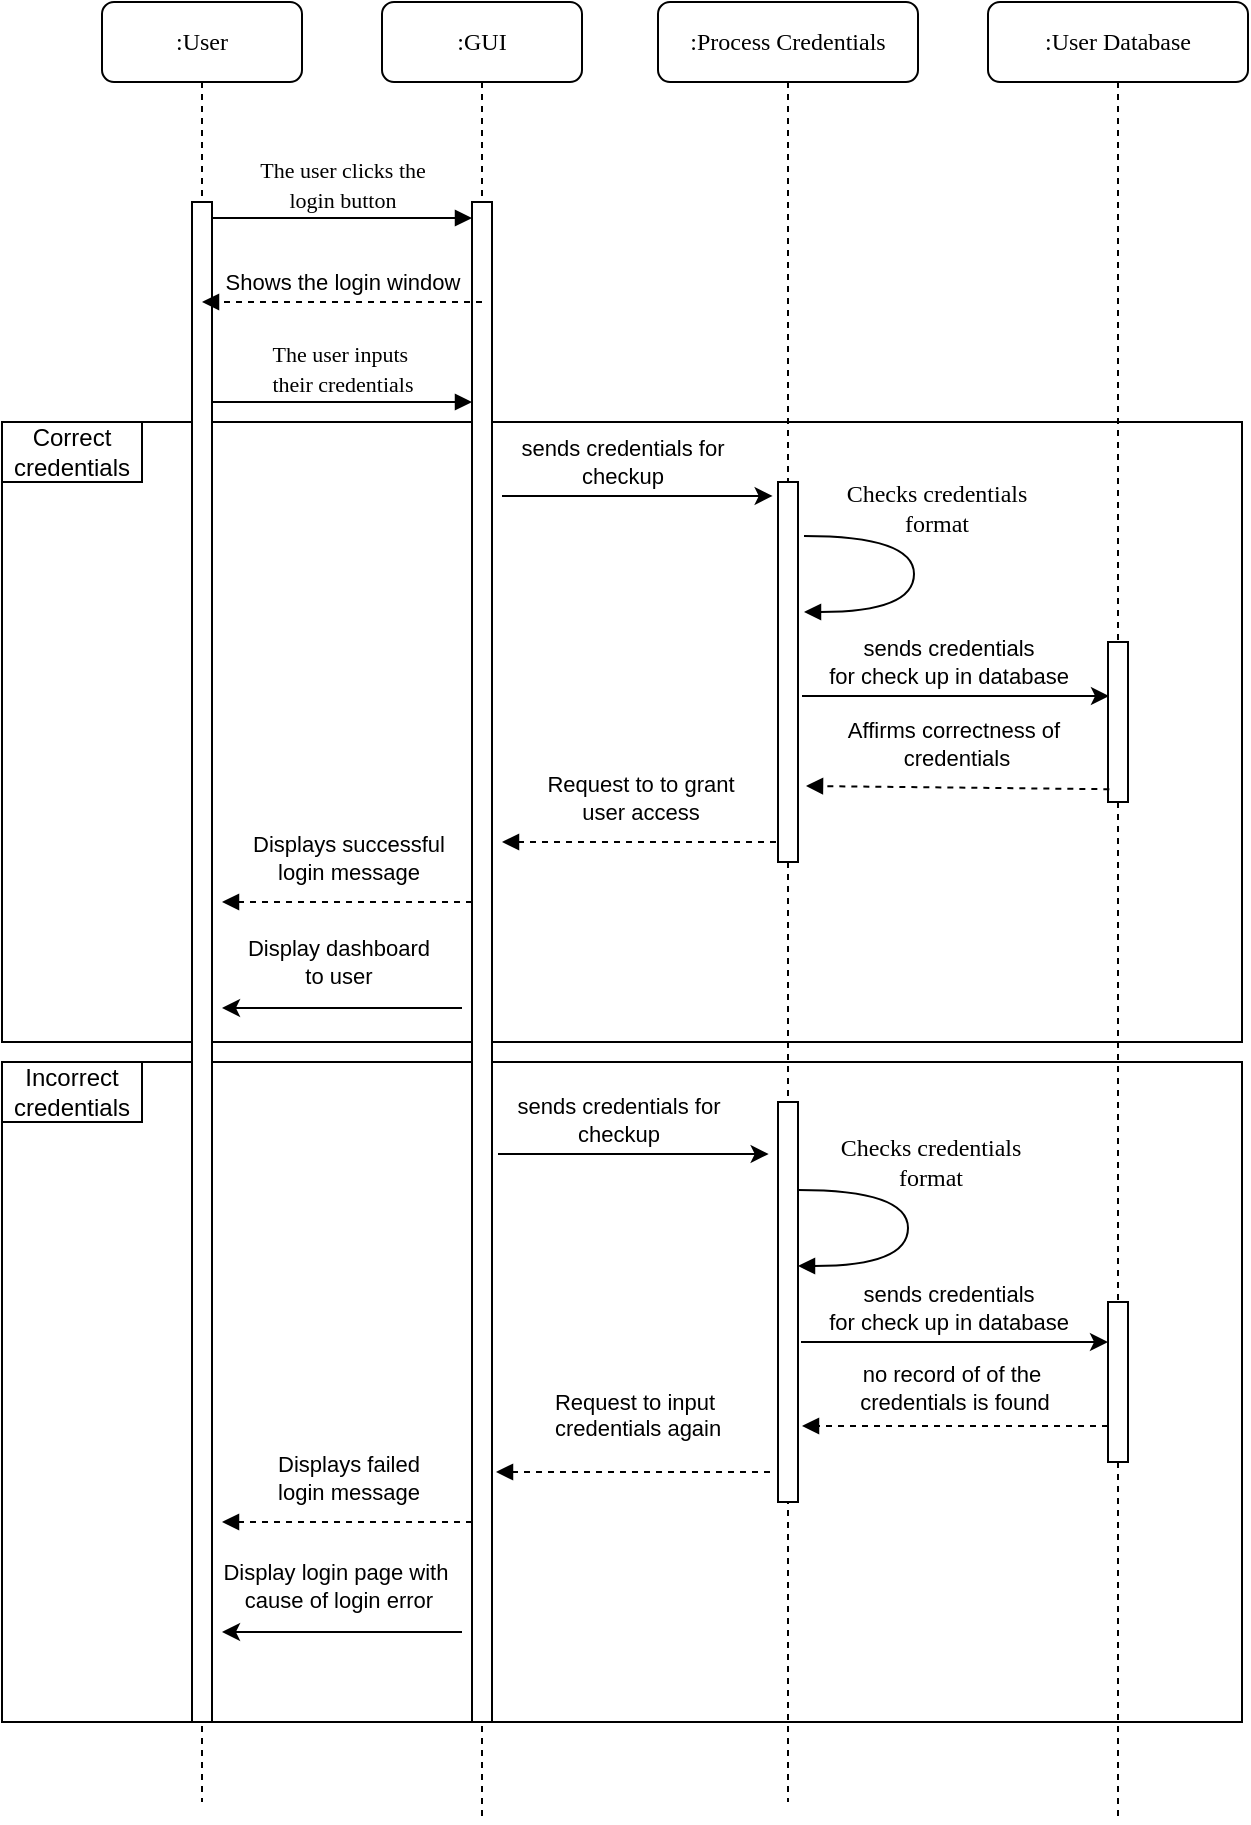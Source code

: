 <mxfile version="24.7.17">
  <diagram name="Page-1" id="13e1069c-82ec-6db2-03f1-153e76fe0fe0">
    <mxGraphModel dx="1213" dy="663" grid="1" gridSize="10" guides="1" tooltips="1" connect="1" arrows="1" fold="1" page="1" pageScale="1" pageWidth="1100" pageHeight="850" background="none" math="0" shadow="0">
      <root>
        <mxCell id="0" />
        <mxCell id="1" parent="0" />
        <mxCell id="_YgqkLYI4GzV4CjIsU5T-50" value="" style="rounded=0;whiteSpace=wrap;html=1;" vertex="1" parent="1">
          <mxGeometry x="50" y="610" width="620" height="330" as="geometry" />
        </mxCell>
        <mxCell id="_YgqkLYI4GzV4CjIsU5T-29" value="" style="rounded=0;whiteSpace=wrap;html=1;" vertex="1" parent="1">
          <mxGeometry x="50" y="290" width="620" height="310" as="geometry" />
        </mxCell>
        <mxCell id="7baba1c4bc27f4b0-2" value=":GUI" style="shape=umlLifeline;perimeter=lifelinePerimeter;whiteSpace=wrap;html=1;container=1;collapsible=0;recursiveResize=0;outlineConnect=0;rounded=1;shadow=0;comic=0;labelBackgroundColor=none;strokeWidth=1;fontFamily=Verdana;fontSize=12;align=center;" parent="1" vertex="1">
          <mxGeometry x="240" y="80" width="100" height="910" as="geometry" />
        </mxCell>
        <mxCell id="7baba1c4bc27f4b0-10" value="" style="html=1;points=[];perimeter=orthogonalPerimeter;rounded=0;shadow=0;comic=0;labelBackgroundColor=none;strokeWidth=1;fontFamily=Verdana;fontSize=12;align=center;" parent="7baba1c4bc27f4b0-2" vertex="1">
          <mxGeometry x="45" y="100" width="10" height="760" as="geometry" />
        </mxCell>
        <mxCell id="_YgqkLYI4GzV4CjIsU5T-8" value="&lt;font style=&quot;font-size: 11px;&quot;&gt;The user inputs&amp;nbsp;&lt;br&gt;their credentials&lt;/font&gt;" style="html=1;verticalAlign=bottom;endArrow=block;entryX=0;entryY=0;labelBackgroundColor=none;fontFamily=Verdana;fontSize=12;edgeStyle=elbowEdgeStyle;elbow=vertical;" edge="1" parent="7baba1c4bc27f4b0-2">
          <mxGeometry relative="1" as="geometry">
            <mxPoint x="-85" y="200" as="sourcePoint" />
            <mxPoint x="45" y="200" as="targetPoint" />
          </mxGeometry>
        </mxCell>
        <mxCell id="_YgqkLYI4GzV4CjIsU5T-19" value="" style="html=1;verticalAlign=bottom;labelBackgroundColor=none;endArrow=block;endFill=1;dashed=1;rounded=0;exitX=0.067;exitY=0.92;exitDx=0;exitDy=0;exitPerimeter=0;" edge="1" parent="7baba1c4bc27f4b0-2">
          <mxGeometry width="160" relative="1" as="geometry">
            <mxPoint x="197" y="420" as="sourcePoint" />
            <mxPoint x="60" y="420" as="targetPoint" />
          </mxGeometry>
        </mxCell>
        <mxCell id="_YgqkLYI4GzV4CjIsU5T-20" value="Request to to grant&lt;br&gt;user access" style="edgeLabel;html=1;align=center;verticalAlign=middle;resizable=0;points=[];" vertex="1" connectable="0" parent="_YgqkLYI4GzV4CjIsU5T-19">
          <mxGeometry x="0.101" y="-1" relative="1" as="geometry">
            <mxPoint x="7" y="-21" as="offset" />
          </mxGeometry>
        </mxCell>
        <mxCell id="_YgqkLYI4GzV4CjIsU5T-46" value="" style="html=1;verticalAlign=bottom;labelBackgroundColor=none;endArrow=block;endFill=1;dashed=1;rounded=0;exitX=0.067;exitY=0.92;exitDx=0;exitDy=0;exitPerimeter=0;" edge="1" parent="7baba1c4bc27f4b0-2">
          <mxGeometry width="160" relative="1" as="geometry">
            <mxPoint x="45" y="760" as="sourcePoint" />
            <mxPoint x="-80" y="760" as="targetPoint" />
          </mxGeometry>
        </mxCell>
        <mxCell id="_YgqkLYI4GzV4CjIsU5T-47" value="Displays failed&lt;br&gt;login message" style="edgeLabel;html=1;align=center;verticalAlign=middle;resizable=0;points=[];" vertex="1" connectable="0" parent="_YgqkLYI4GzV4CjIsU5T-46">
          <mxGeometry x="0.101" y="-1" relative="1" as="geometry">
            <mxPoint x="7" y="-21" as="offset" />
          </mxGeometry>
        </mxCell>
        <mxCell id="_YgqkLYI4GzV4CjIsU5T-48" value="" style="endArrow=classic;html=1;rounded=0;" edge="1" parent="7baba1c4bc27f4b0-2">
          <mxGeometry width="50" height="50" relative="1" as="geometry">
            <mxPoint x="40" y="815" as="sourcePoint" />
            <mxPoint x="-80" y="815" as="targetPoint" />
          </mxGeometry>
        </mxCell>
        <mxCell id="_YgqkLYI4GzV4CjIsU5T-49" value="Display login page with&amp;nbsp;&lt;br&gt;cause of login error" style="edgeLabel;html=1;align=center;verticalAlign=middle;resizable=0;points=[];" vertex="1" connectable="0" parent="_YgqkLYI4GzV4CjIsU5T-48">
          <mxGeometry x="0.034" y="5" relative="1" as="geometry">
            <mxPoint y="-28" as="offset" />
          </mxGeometry>
        </mxCell>
        <mxCell id="7baba1c4bc27f4b0-8" value=":User" style="shape=umlLifeline;perimeter=lifelinePerimeter;whiteSpace=wrap;html=1;container=1;collapsible=0;recursiveResize=0;outlineConnect=0;rounded=1;shadow=0;comic=0;labelBackgroundColor=none;strokeWidth=1;fontFamily=Verdana;fontSize=12;align=center;" parent="1" vertex="1">
          <mxGeometry x="100" y="80" width="100" height="900" as="geometry" />
        </mxCell>
        <mxCell id="7baba1c4bc27f4b0-9" value="" style="html=1;points=[];perimeter=orthogonalPerimeter;rounded=0;shadow=0;comic=0;labelBackgroundColor=none;strokeWidth=1;fontFamily=Verdana;fontSize=12;align=center;" parent="7baba1c4bc27f4b0-8" vertex="1">
          <mxGeometry x="45" y="100" width="10" height="760" as="geometry" />
        </mxCell>
        <mxCell id="_YgqkLYI4GzV4CjIsU5T-21" value="" style="html=1;verticalAlign=bottom;labelBackgroundColor=none;endArrow=block;endFill=1;dashed=1;rounded=0;exitX=0.067;exitY=0.92;exitDx=0;exitDy=0;exitPerimeter=0;" edge="1" parent="7baba1c4bc27f4b0-8">
          <mxGeometry width="160" relative="1" as="geometry">
            <mxPoint x="185" y="450" as="sourcePoint" />
            <mxPoint x="60" y="450" as="targetPoint" />
          </mxGeometry>
        </mxCell>
        <mxCell id="_YgqkLYI4GzV4CjIsU5T-22" value="Displays successful&lt;br&gt;login message" style="edgeLabel;html=1;align=center;verticalAlign=middle;resizable=0;points=[];" vertex="1" connectable="0" parent="_YgqkLYI4GzV4CjIsU5T-21">
          <mxGeometry x="0.101" y="-1" relative="1" as="geometry">
            <mxPoint x="7" y="-21" as="offset" />
          </mxGeometry>
        </mxCell>
        <mxCell id="7baba1c4bc27f4b0-11" value="&lt;font style=&quot;font-size: 11px;&quot;&gt;The user clicks the&lt;br&gt;login button&lt;/font&gt;" style="html=1;verticalAlign=bottom;endArrow=block;entryX=0;entryY=0;labelBackgroundColor=none;fontFamily=Verdana;fontSize=12;edgeStyle=elbowEdgeStyle;elbow=vertical;" parent="1" edge="1">
          <mxGeometry relative="1" as="geometry">
            <mxPoint x="155" y="188" as="sourcePoint" />
            <mxPoint x="285" y="188.0" as="targetPoint" />
          </mxGeometry>
        </mxCell>
        <mxCell id="_YgqkLYI4GzV4CjIsU5T-3" value=":User Database" style="shape=umlLifeline;perimeter=lifelinePerimeter;whiteSpace=wrap;html=1;container=1;collapsible=0;recursiveResize=0;outlineConnect=0;rounded=1;shadow=0;comic=0;labelBackgroundColor=none;strokeWidth=1;fontFamily=Verdana;fontSize=12;align=center;" vertex="1" parent="1">
          <mxGeometry x="543" y="80" width="130" height="910" as="geometry" />
        </mxCell>
        <mxCell id="_YgqkLYI4GzV4CjIsU5T-10" value="" style="html=1;points=[];perimeter=orthogonalPerimeter;rounded=0;shadow=0;comic=0;labelBackgroundColor=none;strokeWidth=1;fontFamily=Verdana;fontSize=12;align=center;" vertex="1" parent="_YgqkLYI4GzV4CjIsU5T-3">
          <mxGeometry x="60" y="320" width="10" height="80" as="geometry" />
        </mxCell>
        <mxCell id="_YgqkLYI4GzV4CjIsU5T-39" value="" style="endArrow=classic;html=1;rounded=0;" edge="1" parent="_YgqkLYI4GzV4CjIsU5T-3">
          <mxGeometry width="50" height="50" relative="1" as="geometry">
            <mxPoint x="-93.5" y="670" as="sourcePoint" />
            <mxPoint x="60" y="670.01" as="targetPoint" />
          </mxGeometry>
        </mxCell>
        <mxCell id="_YgqkLYI4GzV4CjIsU5T-40" value="sends credentials&lt;br&gt;for check up in database" style="edgeLabel;html=1;align=center;verticalAlign=middle;resizable=0;points=[];" vertex="1" connectable="0" parent="_YgqkLYI4GzV4CjIsU5T-39">
          <mxGeometry x="0.004" y="-2" relative="1" as="geometry">
            <mxPoint x="-4" y="-19" as="offset" />
          </mxGeometry>
        </mxCell>
        <mxCell id="_YgqkLYI4GzV4CjIsU5T-41" value="" style="html=1;points=[];perimeter=orthogonalPerimeter;rounded=0;shadow=0;comic=0;labelBackgroundColor=none;strokeWidth=1;fontFamily=Verdana;fontSize=12;align=center;" vertex="1" parent="_YgqkLYI4GzV4CjIsU5T-3">
          <mxGeometry x="60" y="650" width="10" height="80" as="geometry" />
        </mxCell>
        <mxCell id="_YgqkLYI4GzV4CjIsU5T-42" value="" style="html=1;verticalAlign=bottom;labelBackgroundColor=none;endArrow=block;endFill=1;dashed=1;rounded=0;exitX=0.067;exitY=0.92;exitDx=0;exitDy=0;exitPerimeter=0;" edge="1" parent="_YgqkLYI4GzV4CjIsU5T-3">
          <mxGeometry width="160" relative="1" as="geometry">
            <mxPoint x="60" y="712" as="sourcePoint" />
            <mxPoint x="-93" y="712" as="targetPoint" />
          </mxGeometry>
        </mxCell>
        <mxCell id="_YgqkLYI4GzV4CjIsU5T-43" value="no record of of the&amp;nbsp;&lt;br&gt;credentials is found" style="edgeLabel;html=1;align=center;verticalAlign=middle;resizable=0;points=[];" vertex="1" connectable="0" parent="_YgqkLYI4GzV4CjIsU5T-42">
          <mxGeometry x="0.101" y="-1" relative="1" as="geometry">
            <mxPoint x="7" y="-18" as="offset" />
          </mxGeometry>
        </mxCell>
        <mxCell id="_YgqkLYI4GzV4CjIsU5T-4" value="Checks credentials&lt;br&gt;format" style="html=1;verticalAlign=bottom;endArrow=block;labelBackgroundColor=none;fontFamily=Verdana;fontSize=12;elbow=vertical;edgeStyle=orthogonalEdgeStyle;curved=1;exitX=1.038;exitY=0.345;exitPerimeter=0;" edge="1" parent="1">
          <mxGeometry x="-0.216" y="11" relative="1" as="geometry">
            <mxPoint x="451" y="347" as="sourcePoint" />
            <mxPoint x="451" y="385" as="targetPoint" />
            <Array as="points">
              <mxPoint x="506" y="347" />
              <mxPoint x="506" y="385" />
            </Array>
            <mxPoint as="offset" />
          </mxGeometry>
        </mxCell>
        <mxCell id="_YgqkLYI4GzV4CjIsU5T-6" value="" style="html=1;verticalAlign=bottom;labelBackgroundColor=none;endArrow=block;endFill=1;dashed=1;rounded=0;" edge="1" parent="1" target="7baba1c4bc27f4b0-8">
          <mxGeometry width="160" relative="1" as="geometry">
            <mxPoint x="290" y="230" as="sourcePoint" />
            <mxPoint x="470" y="230" as="targetPoint" />
          </mxGeometry>
        </mxCell>
        <mxCell id="_YgqkLYI4GzV4CjIsU5T-7" value="Shows the login window" style="edgeLabel;html=1;align=center;verticalAlign=middle;resizable=0;points=[];" vertex="1" connectable="0" parent="_YgqkLYI4GzV4CjIsU5T-6">
          <mxGeometry x="0.101" y="-1" relative="1" as="geometry">
            <mxPoint x="7" y="-9" as="offset" />
          </mxGeometry>
        </mxCell>
        <mxCell id="_YgqkLYI4GzV4CjIsU5T-11" value="" style="endArrow=classic;html=1;rounded=0;entryX=-0.267;entryY=0.042;entryDx=0;entryDy=0;entryPerimeter=0;" edge="1" parent="1">
          <mxGeometry width="50" height="50" relative="1" as="geometry">
            <mxPoint x="300" y="327" as="sourcePoint" />
            <mxPoint x="435.33" y="326.98" as="targetPoint" />
          </mxGeometry>
        </mxCell>
        <mxCell id="_YgqkLYI4GzV4CjIsU5T-12" value="sends credentials for&lt;br&gt;checkup" style="edgeLabel;html=1;align=center;verticalAlign=middle;resizable=0;points=[];" vertex="1" connectable="0" parent="_YgqkLYI4GzV4CjIsU5T-11">
          <mxGeometry x="0.095" y="1" relative="1" as="geometry">
            <mxPoint x="-14" y="-16" as="offset" />
          </mxGeometry>
        </mxCell>
        <mxCell id="_YgqkLYI4GzV4CjIsU5T-13" value=":Process Credentials" style="shape=umlLifeline;perimeter=lifelinePerimeter;whiteSpace=wrap;html=1;container=1;collapsible=0;recursiveResize=0;outlineConnect=0;rounded=1;shadow=0;comic=0;labelBackgroundColor=none;strokeWidth=1;fontFamily=Verdana;fontSize=12;align=center;" vertex="1" parent="1">
          <mxGeometry x="378" y="80" width="130" height="900" as="geometry" />
        </mxCell>
        <mxCell id="_YgqkLYI4GzV4CjIsU5T-14" value="" style="html=1;points=[];perimeter=orthogonalPerimeter;rounded=0;shadow=0;comic=0;labelBackgroundColor=none;strokeWidth=1;fontFamily=Verdana;fontSize=12;align=center;" vertex="1" parent="_YgqkLYI4GzV4CjIsU5T-13">
          <mxGeometry x="60" y="240" width="10" height="190" as="geometry" />
        </mxCell>
        <mxCell id="_YgqkLYI4GzV4CjIsU5T-17" value="" style="html=1;verticalAlign=bottom;labelBackgroundColor=none;endArrow=block;endFill=1;dashed=1;rounded=0;exitX=0.067;exitY=0.92;exitDx=0;exitDy=0;exitPerimeter=0;" edge="1" parent="_YgqkLYI4GzV4CjIsU5T-13" source="_YgqkLYI4GzV4CjIsU5T-10">
          <mxGeometry width="160" relative="1" as="geometry">
            <mxPoint x="214" y="390" as="sourcePoint" />
            <mxPoint x="74" y="392" as="targetPoint" />
          </mxGeometry>
        </mxCell>
        <mxCell id="_YgqkLYI4GzV4CjIsU5T-18" value="Affirms correctness of&amp;nbsp;&lt;br&gt;credentials" style="edgeLabel;html=1;align=center;verticalAlign=middle;resizable=0;points=[];" vertex="1" connectable="0" parent="_YgqkLYI4GzV4CjIsU5T-17">
          <mxGeometry x="0.101" y="-1" relative="1" as="geometry">
            <mxPoint x="7" y="-21" as="offset" />
          </mxGeometry>
        </mxCell>
        <mxCell id="_YgqkLYI4GzV4CjIsU5T-32" value="" style="html=1;points=[];perimeter=orthogonalPerimeter;rounded=0;shadow=0;comic=0;labelBackgroundColor=none;strokeWidth=1;fontFamily=Verdana;fontSize=12;align=center;" vertex="1" parent="_YgqkLYI4GzV4CjIsU5T-13">
          <mxGeometry x="60" y="550" width="10" height="200" as="geometry" />
        </mxCell>
        <mxCell id="_YgqkLYI4GzV4CjIsU5T-36" value="" style="endArrow=classic;html=1;rounded=0;entryX=-0.267;entryY=0.042;entryDx=0;entryDy=0;entryPerimeter=0;" edge="1" parent="_YgqkLYI4GzV4CjIsU5T-13">
          <mxGeometry width="50" height="50" relative="1" as="geometry">
            <mxPoint x="-80" y="576.02" as="sourcePoint" />
            <mxPoint x="55.33" y="576" as="targetPoint" />
          </mxGeometry>
        </mxCell>
        <mxCell id="_YgqkLYI4GzV4CjIsU5T-37" value="sends credentials for&lt;br&gt;checkup" style="edgeLabel;html=1;align=center;verticalAlign=middle;resizable=0;points=[];" vertex="1" connectable="0" parent="_YgqkLYI4GzV4CjIsU5T-36">
          <mxGeometry x="0.095" y="1" relative="1" as="geometry">
            <mxPoint x="-14" y="-16" as="offset" />
          </mxGeometry>
        </mxCell>
        <mxCell id="_YgqkLYI4GzV4CjIsU5T-38" value="Checks credentials&lt;br&gt;format" style="html=1;verticalAlign=bottom;endArrow=block;labelBackgroundColor=none;fontFamily=Verdana;fontSize=12;elbow=vertical;edgeStyle=orthogonalEdgeStyle;curved=1;exitX=1.038;exitY=0.345;exitPerimeter=0;" edge="1" parent="_YgqkLYI4GzV4CjIsU5T-13">
          <mxGeometry x="-0.216" y="11" relative="1" as="geometry">
            <mxPoint x="70" y="594" as="sourcePoint" />
            <mxPoint x="70" y="632" as="targetPoint" />
            <Array as="points">
              <mxPoint x="125" y="594" />
              <mxPoint x="125" y="632" />
            </Array>
            <mxPoint as="offset" />
          </mxGeometry>
        </mxCell>
        <mxCell id="_YgqkLYI4GzV4CjIsU5T-30" value="Correct&lt;br&gt;credentials" style="rounded=0;whiteSpace=wrap;html=1;" vertex="1" parent="1">
          <mxGeometry x="50" y="290" width="70" height="30" as="geometry" />
        </mxCell>
        <mxCell id="_YgqkLYI4GzV4CjIsU5T-15" value="" style="endArrow=classic;html=1;rounded=0;" edge="1" parent="1">
          <mxGeometry width="50" height="50" relative="1" as="geometry">
            <mxPoint x="450" y="427" as="sourcePoint" />
            <mxPoint x="603.5" y="427.01" as="targetPoint" />
          </mxGeometry>
        </mxCell>
        <mxCell id="_YgqkLYI4GzV4CjIsU5T-16" value="sends credentials&lt;br&gt;for check up in database" style="edgeLabel;html=1;align=center;verticalAlign=middle;resizable=0;points=[];" vertex="1" connectable="0" parent="_YgqkLYI4GzV4CjIsU5T-15">
          <mxGeometry x="0.004" y="-2" relative="1" as="geometry">
            <mxPoint x="-4" y="-19" as="offset" />
          </mxGeometry>
        </mxCell>
        <mxCell id="_YgqkLYI4GzV4CjIsU5T-23" value="" style="endArrow=classic;html=1;rounded=0;" edge="1" parent="1">
          <mxGeometry width="50" height="50" relative="1" as="geometry">
            <mxPoint x="280" y="583" as="sourcePoint" />
            <mxPoint x="160" y="583" as="targetPoint" />
          </mxGeometry>
        </mxCell>
        <mxCell id="_YgqkLYI4GzV4CjIsU5T-24" value="Display dashboard &lt;br&gt;to user" style="edgeLabel;html=1;align=center;verticalAlign=middle;resizable=0;points=[];" vertex="1" connectable="0" parent="_YgqkLYI4GzV4CjIsU5T-23">
          <mxGeometry x="0.034" y="5" relative="1" as="geometry">
            <mxPoint y="-28" as="offset" />
          </mxGeometry>
        </mxCell>
        <mxCell id="_YgqkLYI4GzV4CjIsU5T-44" value="" style="html=1;verticalAlign=bottom;labelBackgroundColor=none;endArrow=block;endFill=1;dashed=1;rounded=0;exitX=0.067;exitY=0.92;exitDx=0;exitDy=0;exitPerimeter=0;" edge="1" parent="1">
          <mxGeometry width="160" relative="1" as="geometry">
            <mxPoint x="434" y="815" as="sourcePoint" />
            <mxPoint x="297" y="815" as="targetPoint" />
          </mxGeometry>
        </mxCell>
        <mxCell id="_YgqkLYI4GzV4CjIsU5T-45" value="Request to input&lt;br&gt;&amp;nbsp;credentials again&lt;br&gt;&lt;div&gt;&lt;br&gt;&lt;/div&gt;" style="edgeLabel;html=1;align=center;verticalAlign=middle;resizable=0;points=[];" vertex="1" connectable="0" parent="_YgqkLYI4GzV4CjIsU5T-44">
          <mxGeometry x="0.101" y="-1" relative="1" as="geometry">
            <mxPoint x="7" y="-21" as="offset" />
          </mxGeometry>
        </mxCell>
        <mxCell id="_YgqkLYI4GzV4CjIsU5T-51" value="Incorrect&lt;br&gt;credentials" style="rounded=0;whiteSpace=wrap;html=1;" vertex="1" parent="1">
          <mxGeometry x="50" y="610" width="70" height="30" as="geometry" />
        </mxCell>
      </root>
    </mxGraphModel>
  </diagram>
</mxfile>
